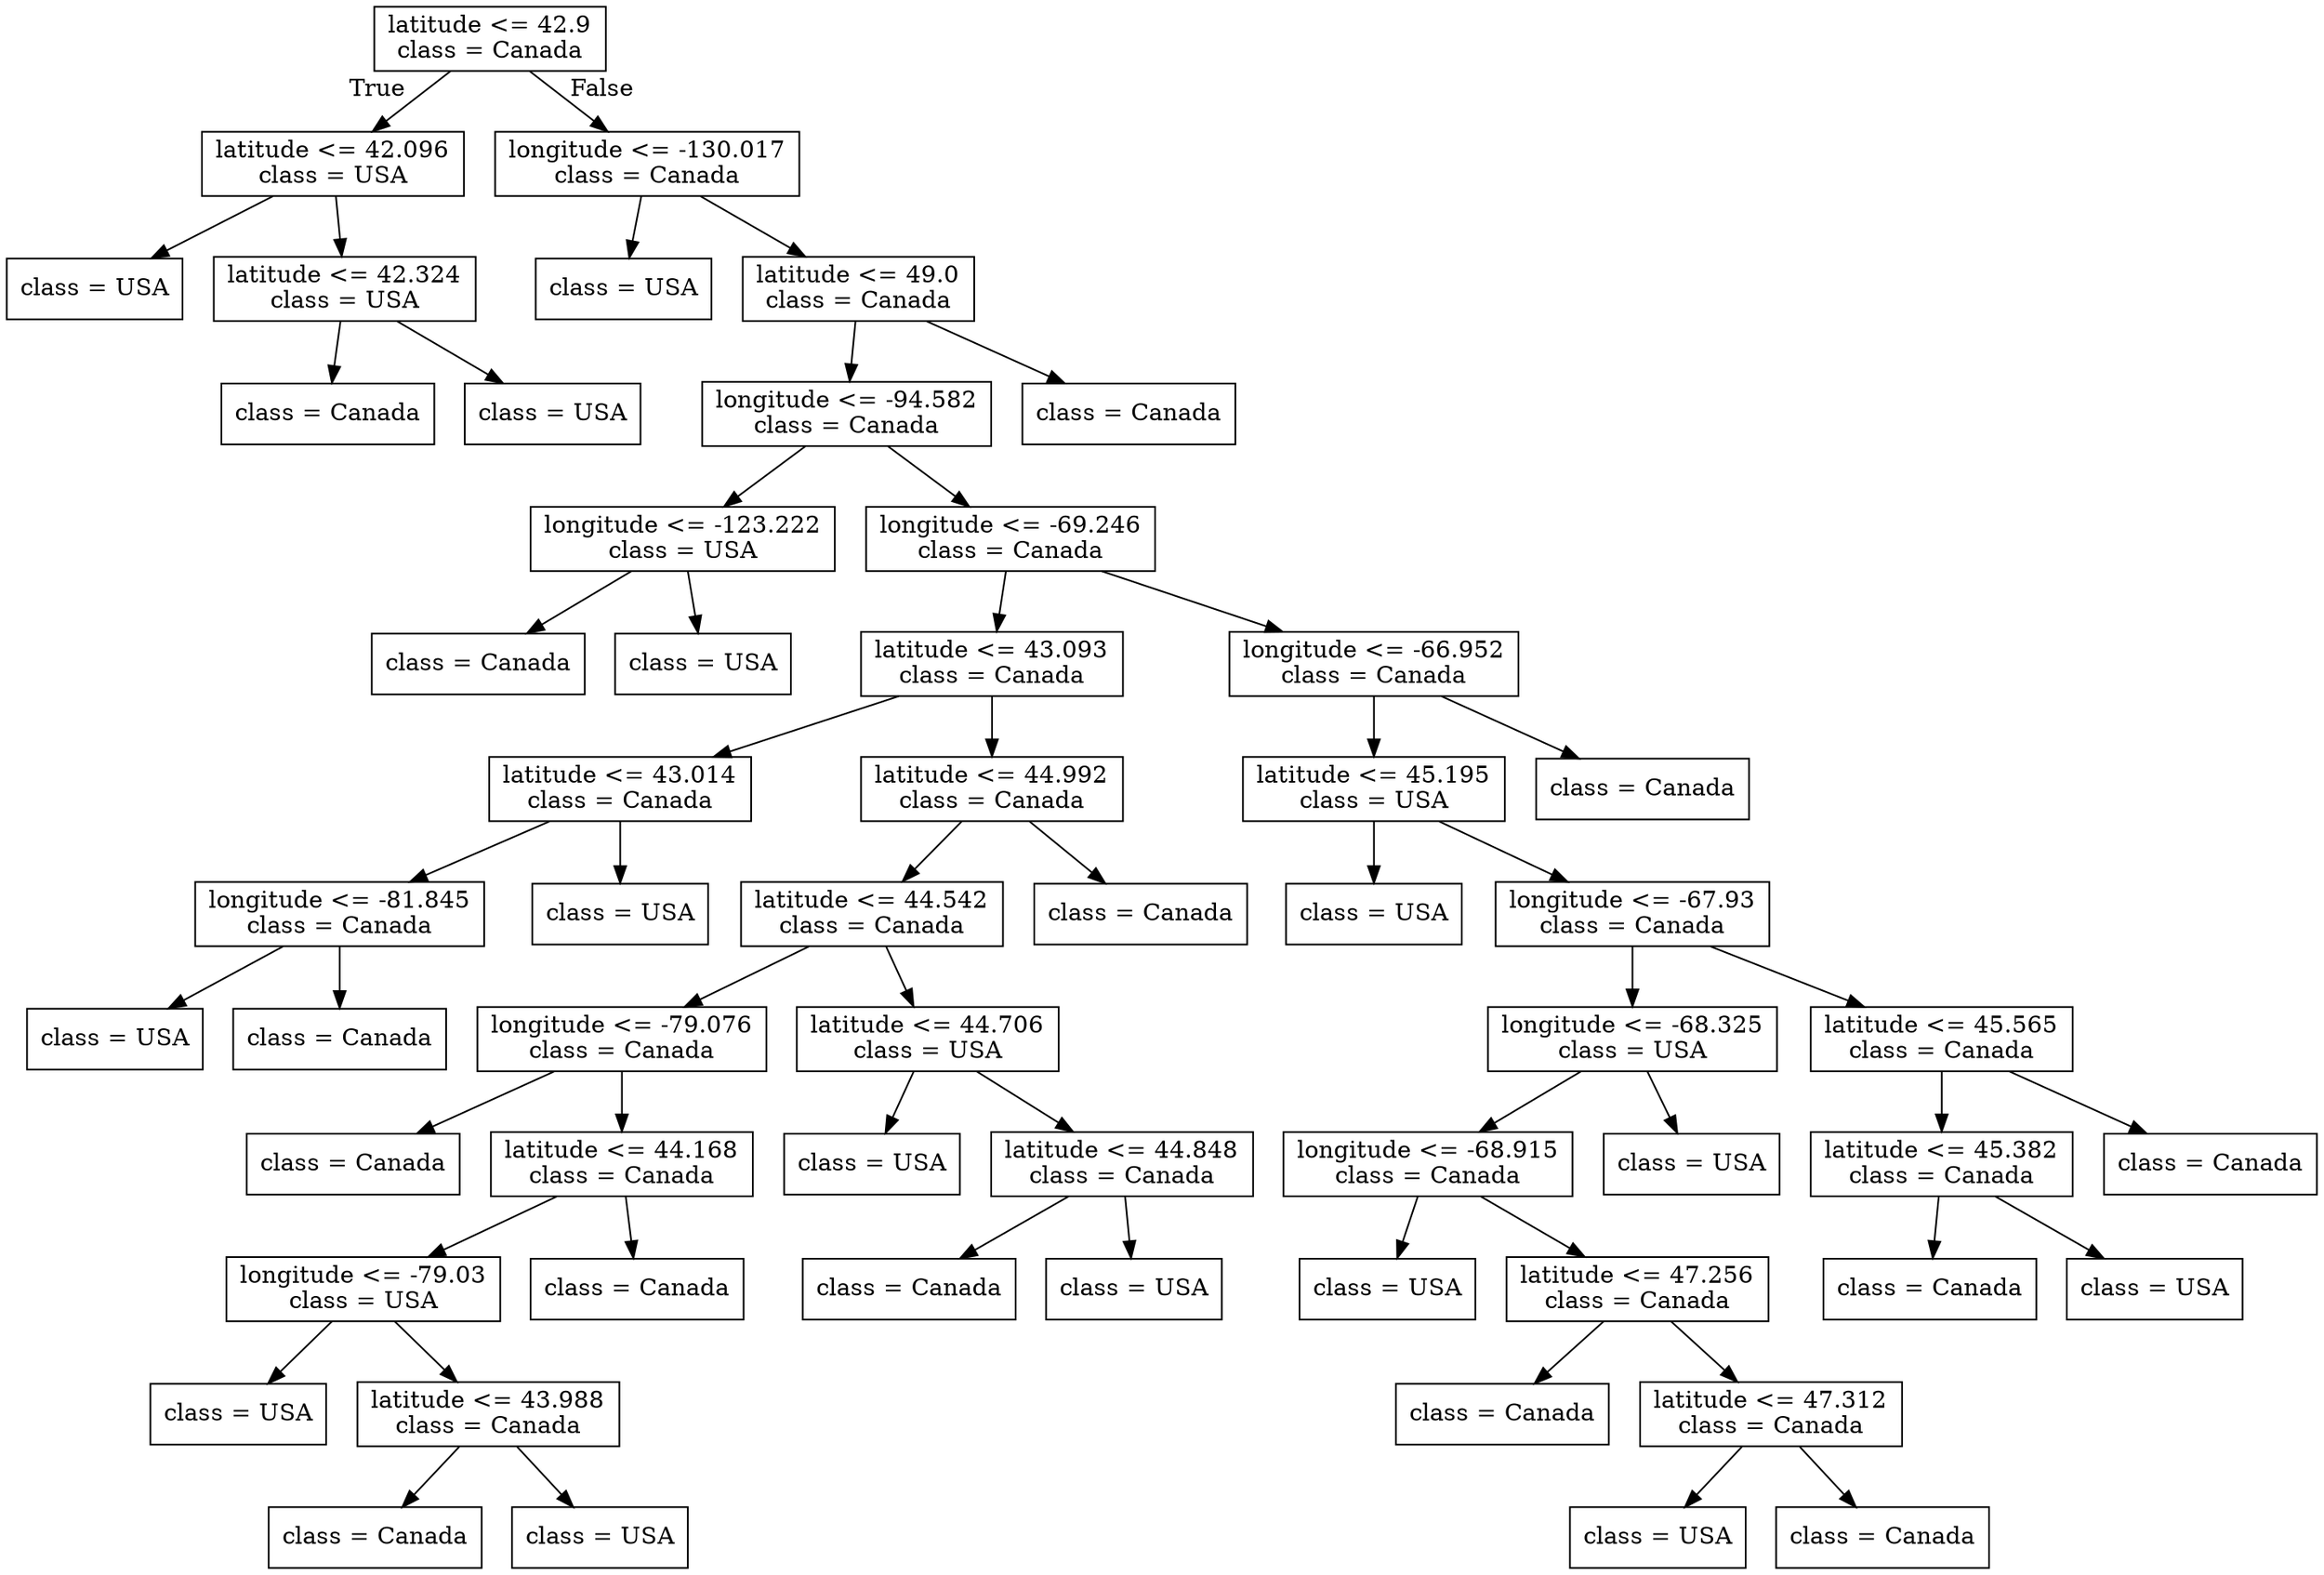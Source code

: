 digraph Tree {
node [shape=box] ;
0 [label="latitude <= 42.9\nclass = Canada"] ;
1 [label="latitude <= 42.096\nclass = USA"] ;
0 -> 1 [labeldistance=2.5, labelangle=45, headlabel="True"] ;
2 [label="class = USA"] ;
1 -> 2 ;
3 [label="latitude <= 42.324\nclass = USA"] ;
1 -> 3 ;
4 [label="class = Canada"] ;
3 -> 4 ;
5 [label="class = USA"] ;
3 -> 5 ;
6 [label="longitude <= -130.017\nclass = Canada"] ;
0 -> 6 [labeldistance=2.5, labelangle=-45, headlabel="False"] ;
7 [label="class = USA"] ;
6 -> 7 ;
8 [label="latitude <= 49.0\nclass = Canada"] ;
6 -> 8 ;
9 [label="longitude <= -94.582\nclass = Canada"] ;
8 -> 9 ;
10 [label="longitude <= -123.222\nclass = USA"] ;
9 -> 10 ;
11 [label="class = Canada"] ;
10 -> 11 ;
12 [label="class = USA"] ;
10 -> 12 ;
13 [label="longitude <= -69.246\nclass = Canada"] ;
9 -> 13 ;
14 [label="latitude <= 43.093\nclass = Canada"] ;
13 -> 14 ;
15 [label="latitude <= 43.014\nclass = Canada"] ;
14 -> 15 ;
16 [label="longitude <= -81.845\nclass = Canada"] ;
15 -> 16 ;
17 [label="class = USA"] ;
16 -> 17 ;
18 [label="class = Canada"] ;
16 -> 18 ;
19 [label="class = USA"] ;
15 -> 19 ;
20 [label="latitude <= 44.992\nclass = Canada"] ;
14 -> 20 ;
21 [label="latitude <= 44.542\nclass = Canada"] ;
20 -> 21 ;
22 [label="longitude <= -79.076\nclass = Canada"] ;
21 -> 22 ;
23 [label="class = Canada"] ;
22 -> 23 ;
24 [label="latitude <= 44.168\nclass = Canada"] ;
22 -> 24 ;
25 [label="longitude <= -79.03\nclass = USA"] ;
24 -> 25 ;
26 [label="class = USA"] ;
25 -> 26 ;
27 [label="latitude <= 43.988\nclass = Canada"] ;
25 -> 27 ;
28 [label="class = Canada"] ;
27 -> 28 ;
29 [label="class = USA"] ;
27 -> 29 ;
30 [label="class = Canada"] ;
24 -> 30 ;
31 [label="latitude <= 44.706\nclass = USA"] ;
21 -> 31 ;
32 [label="class = USA"] ;
31 -> 32 ;
33 [label="latitude <= 44.848\nclass = Canada"] ;
31 -> 33 ;
34 [label="class = Canada"] ;
33 -> 34 ;
35 [label="class = USA"] ;
33 -> 35 ;
36 [label="class = Canada"] ;
20 -> 36 ;
37 [label="longitude <= -66.952\nclass = Canada"] ;
13 -> 37 ;
38 [label="latitude <= 45.195\nclass = USA"] ;
37 -> 38 ;
39 [label="class = USA"] ;
38 -> 39 ;
40 [label="longitude <= -67.93\nclass = Canada"] ;
38 -> 40 ;
41 [label="longitude <= -68.325\nclass = USA"] ;
40 -> 41 ;
42 [label="longitude <= -68.915\nclass = Canada"] ;
41 -> 42 ;
43 [label="class = USA"] ;
42 -> 43 ;
44 [label="latitude <= 47.256\nclass = Canada"] ;
42 -> 44 ;
45 [label="class = Canada"] ;
44 -> 45 ;
46 [label="latitude <= 47.312\nclass = Canada"] ;
44 -> 46 ;
47 [label="class = USA"] ;
46 -> 47 ;
48 [label="class = Canada"] ;
46 -> 48 ;
49 [label="class = USA"] ;
41 -> 49 ;
50 [label="latitude <= 45.565\nclass = Canada"] ;
40 -> 50 ;
51 [label="latitude <= 45.382\nclass = Canada"] ;
50 -> 51 ;
52 [label="class = Canada"] ;
51 -> 52 ;
53 [label="class = USA"] ;
51 -> 53 ;
54 [label="class = Canada"] ;
50 -> 54 ;
55 [label="class = Canada"] ;
37 -> 55 ;
56 [label="class = Canada"] ;
8 -> 56 ;
}
